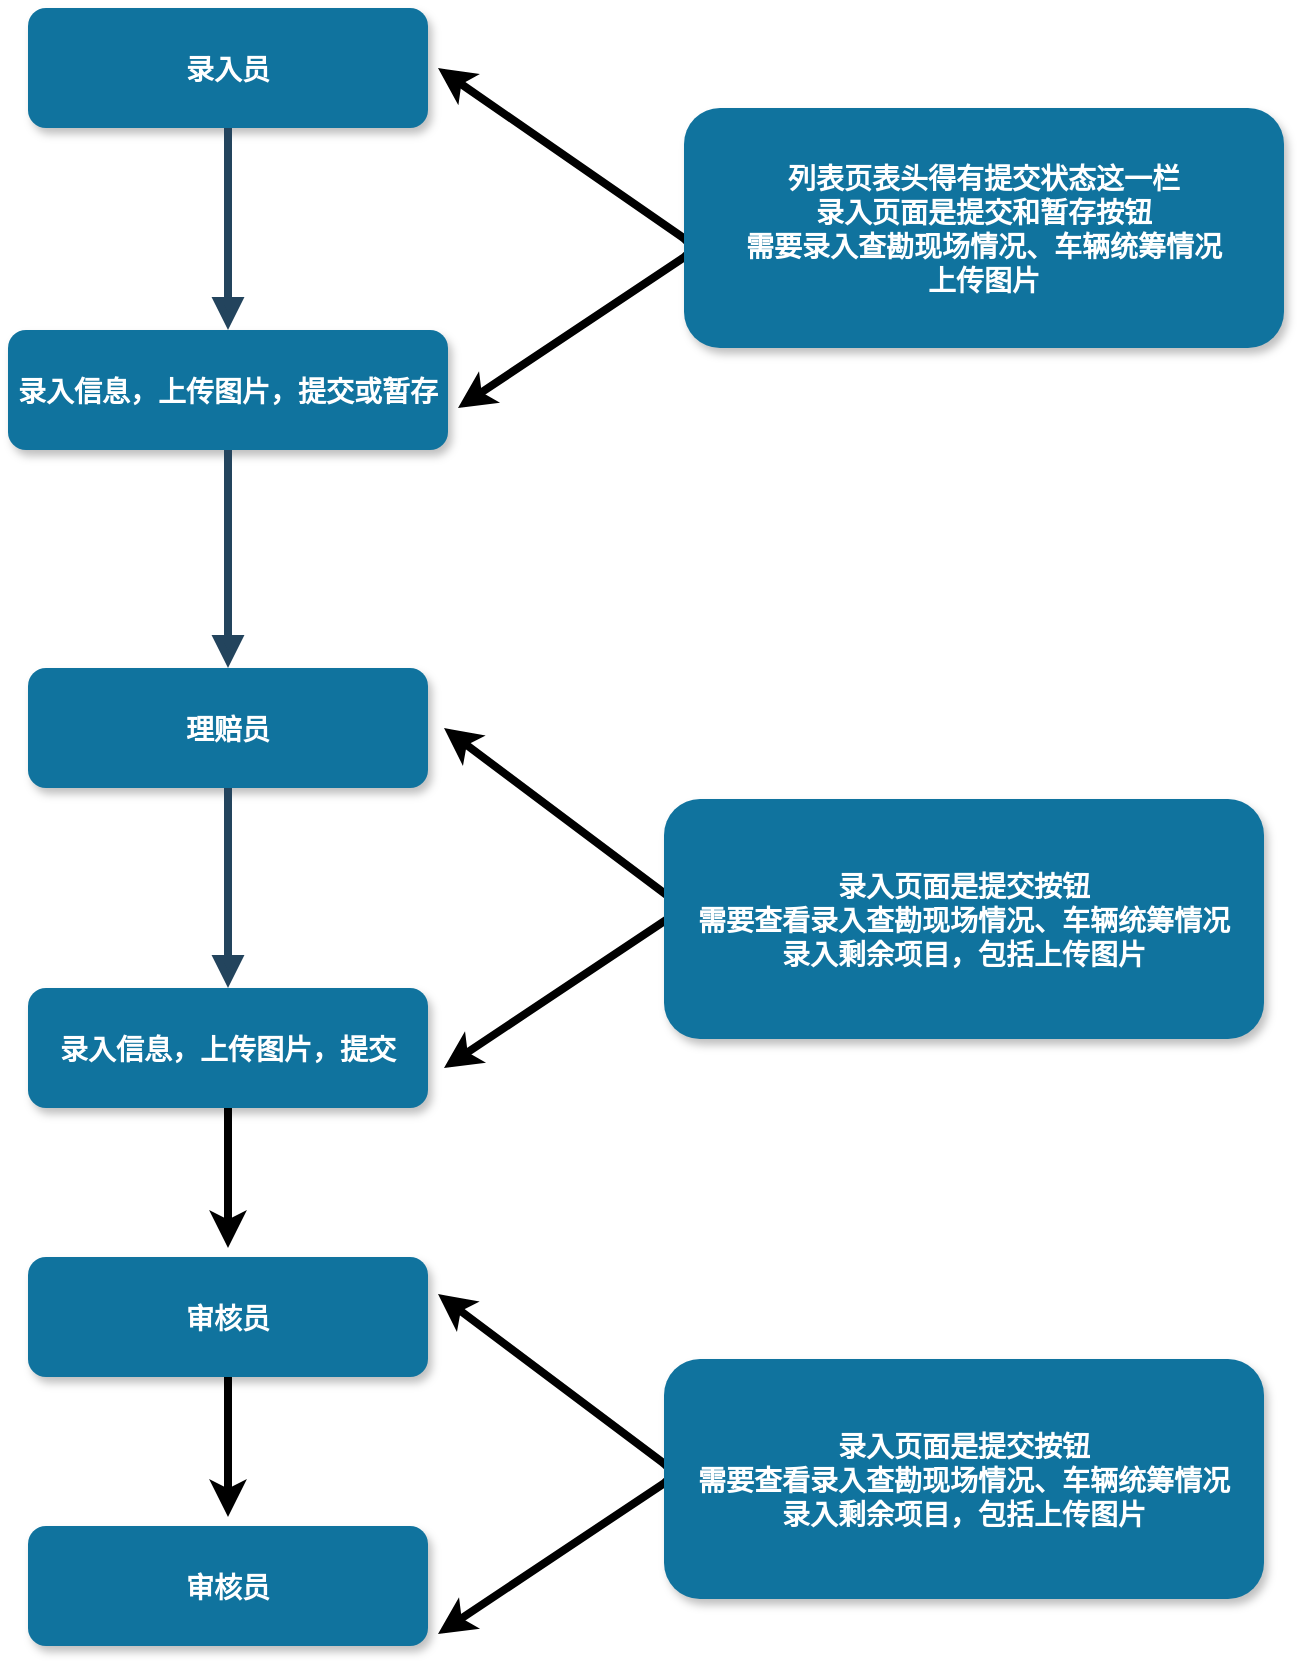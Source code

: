<mxfile version="13.8.0" type="github" pages="2">
  <diagram name="Page-1" id="97916047-d0de-89f5-080d-49f4d83e522f">
    <mxGraphModel dx="1634" dy="747" grid="1" gridSize="10" guides="1" tooltips="1" connect="1" arrows="1" fold="1" page="1" pageScale="1.5" pageWidth="1169" pageHeight="827" background="#ffffff" math="0" shadow="0">
      <root>
        <mxCell id="0" />
        <mxCell id="1" parent="0" />
        <mxCell id="2" value="录入员" style="rounded=1;fillColor=#10739E;strokeColor=none;shadow=1;gradientColor=none;fontStyle=1;fontColor=#FFFFFF;fontSize=14;" parent="1" vertex="1">
          <mxGeometry x="560" y="70" width="200" height="60" as="geometry" />
        </mxCell>
        <mxCell id="3" value="录入信息，上传图片，提交或暂存" style="rounded=1;fillColor=#10739E;strokeColor=none;shadow=1;gradientColor=none;fontStyle=1;fontColor=#FFFFFF;fontSize=14;" parent="1" vertex="1">
          <mxGeometry x="550" y="231" width="220" height="60" as="geometry" />
        </mxCell>
        <mxCell id="13" value="理赔员" style="rounded=1;fillColor=#10739E;strokeColor=none;shadow=1;gradientColor=none;fontStyle=1;fontColor=#FFFFFF;fontSize=14;" parent="1" vertex="1">
          <mxGeometry x="560" y="400" width="200" height="60" as="geometry" />
        </mxCell>
        <mxCell id="LGrF4aPvjSiB4dfjYXlf-71" style="edgeStyle=orthogonalEdgeStyle;rounded=0;jumpSize=6;orthogonalLoop=1;jettySize=auto;html=1;endSize=6;strokeWidth=4;fontSize=14;fontColor=#FFFFFF;" parent="1" edge="1">
          <mxGeometry relative="1" as="geometry">
            <mxPoint x="660" y="690" as="targetPoint" />
            <mxPoint x="660" y="620" as="sourcePoint" />
            <Array as="points">
              <mxPoint x="660" y="670" />
            </Array>
          </mxGeometry>
        </mxCell>
        <mxCell id="14" value="录入信息，上传图片，提交" style="rounded=1;fillColor=#10739E;strokeColor=none;shadow=1;gradientColor=none;fontStyle=1;fontColor=#FFFFFF;fontSize=14;" parent="1" vertex="1">
          <mxGeometry x="560" y="560" width="200" height="60" as="geometry" />
        </mxCell>
        <mxCell id="16" value="审核员" style="rounded=1;fillColor=#10739E;strokeColor=none;shadow=1;gradientColor=none;fontStyle=1;fontColor=#FFFFFF;fontSize=14;" parent="1" vertex="1">
          <mxGeometry x="560" y="694.5" width="200" height="60" as="geometry" />
        </mxCell>
        <mxCell id="29" value="" style="edgeStyle=elbowEdgeStyle;elbow=vertical;strokeWidth=4;endArrow=block;endFill=1;fontStyle=1;strokeColor=#23445D;" parent="1" source="2" target="3" edge="1">
          <mxGeometry x="-90" y="-44.5" width="100" height="100" as="geometry">
            <mxPoint x="-90" y="55.5" as="sourcePoint" />
            <mxPoint x="10" y="-44.5" as="targetPoint" />
          </mxGeometry>
        </mxCell>
        <mxCell id="42" value="" style="edgeStyle=elbowEdgeStyle;elbow=vertical;strokeWidth=4;endArrow=block;endFill=1;fontStyle=1;strokeColor=#23445D;" parent="1" source="13" edge="1">
          <mxGeometry x="-50" y="-44.5" width="100" height="100" as="geometry">
            <mxPoint x="-50" y="55.5" as="sourcePoint" />
            <mxPoint x="660" y="560" as="targetPoint" />
          </mxGeometry>
        </mxCell>
        <mxCell id="54" value="" style="edgeStyle=elbowEdgeStyle;elbow=vertical;strokeWidth=4;endArrow=block;endFill=1;fontStyle=1;strokeColor=#23445D;endSize=6;jumpSize=6;exitX=0.5;exitY=1;exitDx=0;exitDy=0;" parent="1" source="3" target="13" edge="1">
          <mxGeometry x="-90" y="-44.5" width="100" height="100" as="geometry">
            <mxPoint x="660" y="300" as="sourcePoint" />
            <mxPoint x="10" y="-44.5" as="targetPoint" />
            <Array as="points">
              <mxPoint x="660" y="390" />
              <mxPoint x="540" y="345.5" />
            </Array>
          </mxGeometry>
        </mxCell>
        <mxCell id="LGrF4aPvjSiB4dfjYXlf-62" value="" style="endArrow=classic;startArrow=classic;html=1;strokeWidth=4;" parent="1" edge="1">
          <mxGeometry width="50" height="50" relative="1" as="geometry">
            <mxPoint x="765" y="100" as="sourcePoint" />
            <mxPoint x="775" y="270" as="targetPoint" />
            <Array as="points">
              <mxPoint x="895" y="190" />
            </Array>
          </mxGeometry>
        </mxCell>
        <mxCell id="LGrF4aPvjSiB4dfjYXlf-64" value="列表页表头得有提交状态这一栏&#xa;录入页面是提交和暂存按钮&#xa;需要录入查勘现场情况、车辆统筹情况&#xa;上传图片" style="rounded=1;fillColor=#10739E;strokeColor=none;shadow=1;gradientColor=none;fontStyle=1;fontColor=#FFFFFF;fontSize=14;" parent="1" vertex="1">
          <mxGeometry x="888" y="120" width="300" height="120" as="geometry" />
        </mxCell>
        <mxCell id="LGrF4aPvjSiB4dfjYXlf-69" value="" style="endArrow=classic;startArrow=classic;html=1;strokeWidth=4;" parent="1" edge="1">
          <mxGeometry width="50" height="50" relative="1" as="geometry">
            <mxPoint x="768" y="430" as="sourcePoint" />
            <mxPoint x="768" y="600" as="targetPoint" />
            <Array as="points">
              <mxPoint x="888" y="520" />
            </Array>
          </mxGeometry>
        </mxCell>
        <mxCell id="LGrF4aPvjSiB4dfjYXlf-70" value="录入页面是提交按钮&#xa;需要查看录入查勘现场情况、车辆统筹情况&#xa;录入剩余项目，包括上传图片" style="rounded=1;fillColor=#10739E;strokeColor=none;shadow=1;gradientColor=none;fontStyle=1;fontSize=14;fontColor=#FFFFFF;" parent="1" vertex="1">
          <mxGeometry x="878" y="465.5" width="300" height="120" as="geometry" />
        </mxCell>
        <mxCell id="LGrF4aPvjSiB4dfjYXlf-73" style="edgeStyle=orthogonalEdgeStyle;rounded=0;jumpSize=6;orthogonalLoop=1;jettySize=auto;html=1;endSize=6;strokeWidth=4;fontSize=14;fontColor=#FFFFFF;" parent="1" edge="1">
          <mxGeometry relative="1" as="geometry">
            <mxPoint x="660" y="824.5" as="targetPoint" />
            <mxPoint x="660" y="754.5" as="sourcePoint" />
            <Array as="points">
              <mxPoint x="660" y="804.5" />
            </Array>
          </mxGeometry>
        </mxCell>
        <mxCell id="LGrF4aPvjSiB4dfjYXlf-74" value="审核员" style="rounded=1;fillColor=#10739E;strokeColor=none;shadow=1;gradientColor=none;fontStyle=1;fontColor=#FFFFFF;fontSize=14;" parent="1" vertex="1">
          <mxGeometry x="560" y="829" width="200" height="60" as="geometry" />
        </mxCell>
        <mxCell id="LGrF4aPvjSiB4dfjYXlf-77" value="" style="endArrow=classic;startArrow=classic;html=1;strokeWidth=4;" parent="1" edge="1">
          <mxGeometry width="50" height="50" relative="1" as="geometry">
            <mxPoint x="765" y="713" as="sourcePoint" />
            <mxPoint x="765" y="883" as="targetPoint" />
            <Array as="points">
              <mxPoint x="885" y="803" />
            </Array>
          </mxGeometry>
        </mxCell>
        <mxCell id="LGrF4aPvjSiB4dfjYXlf-78" value="录入页面是提交按钮&#xa;需要查看录入查勘现场情况、车辆统筹情况&#xa;录入剩余项目，包括上传图片" style="rounded=1;fillColor=#10739E;strokeColor=none;shadow=1;gradientColor=none;fontStyle=1;fontSize=14;fontColor=#FFFFFF;" parent="1" vertex="1">
          <mxGeometry x="878" y="745.5" width="300" height="120" as="geometry" />
        </mxCell>
      </root>
    </mxGraphModel>
  </diagram>
  <diagram name="Kopija Page-1" id="sIT5yJls2URziNg8MRSp">
    <mxGraphModel dx="1816" dy="830" grid="1" gridSize="10" guides="1" tooltips="1" connect="1" arrows="1" fold="1" page="1" pageScale="1.5" pageWidth="1169" pageHeight="827" background="#ffffff" math="0" shadow="0">
      <root>
        <mxCell id="0Ql-L5QieWBkQXa2ZUsk-0" />
        <mxCell id="0Ql-L5QieWBkQXa2ZUsk-1" parent="0Ql-L5QieWBkQXa2ZUsk-0" />
        <mxCell id="0Ql-L5QieWBkQXa2ZUsk-2" value="录入员" style="rounded=1;fillColor=#10739E;strokeColor=none;shadow=1;gradientColor=none;fontStyle=1;fontColor=#FFFFFF;fontSize=14;" vertex="1" parent="0Ql-L5QieWBkQXa2ZUsk-1">
          <mxGeometry x="560" y="70" width="200" height="60" as="geometry" />
        </mxCell>
        <mxCell id="0Ql-L5QieWBkQXa2ZUsk-3" value="录入信息，上传图片，提交或暂存" style="rounded=1;fillColor=#10739E;strokeColor=none;shadow=1;gradientColor=none;fontStyle=1;fontColor=#FFFFFF;fontSize=14;" vertex="1" parent="0Ql-L5QieWBkQXa2ZUsk-1">
          <mxGeometry x="550" y="231" width="220" height="60" as="geometry" />
        </mxCell>
        <mxCell id="0Ql-L5QieWBkQXa2ZUsk-4" value="理赔员" style="rounded=1;fillColor=#10739E;strokeColor=none;shadow=1;gradientColor=none;fontStyle=1;fontColor=#FFFFFF;fontSize=14;" vertex="1" parent="0Ql-L5QieWBkQXa2ZUsk-1">
          <mxGeometry x="560" y="400" width="200" height="60" as="geometry" />
        </mxCell>
        <mxCell id="0Ql-L5QieWBkQXa2ZUsk-5" style="edgeStyle=orthogonalEdgeStyle;rounded=0;jumpSize=6;orthogonalLoop=1;jettySize=auto;html=1;endSize=6;strokeWidth=4;fontSize=14;fontColor=#FFFFFF;" edge="1" parent="0Ql-L5QieWBkQXa2ZUsk-1">
          <mxGeometry relative="1" as="geometry">
            <mxPoint x="660" y="690" as="targetPoint" />
            <mxPoint x="660" y="620" as="sourcePoint" />
            <Array as="points">
              <mxPoint x="660" y="670" />
            </Array>
          </mxGeometry>
        </mxCell>
        <mxCell id="0Ql-L5QieWBkQXa2ZUsk-6" value="录入信息，上传图片，提交" style="rounded=1;fillColor=#10739E;strokeColor=none;shadow=1;gradientColor=none;fontStyle=1;fontColor=#FFFFFF;fontSize=14;" vertex="1" parent="0Ql-L5QieWBkQXa2ZUsk-1">
          <mxGeometry x="560" y="560" width="200" height="60" as="geometry" />
        </mxCell>
        <mxCell id="0Ql-L5QieWBkQXa2ZUsk-7" value="审核员" style="rounded=1;fillColor=#10739E;strokeColor=none;shadow=1;gradientColor=none;fontStyle=1;fontColor=#FFFFFF;fontSize=14;" vertex="1" parent="0Ql-L5QieWBkQXa2ZUsk-1">
          <mxGeometry x="560" y="694.5" width="200" height="60" as="geometry" />
        </mxCell>
        <mxCell id="0Ql-L5QieWBkQXa2ZUsk-8" value="" style="edgeStyle=elbowEdgeStyle;elbow=vertical;strokeWidth=4;endArrow=block;endFill=1;fontStyle=1;strokeColor=#23445D;" edge="1" parent="0Ql-L5QieWBkQXa2ZUsk-1" source="0Ql-L5QieWBkQXa2ZUsk-2" target="0Ql-L5QieWBkQXa2ZUsk-3">
          <mxGeometry x="-90" y="-44.5" width="100" height="100" as="geometry">
            <mxPoint x="-90" y="55.5" as="sourcePoint" />
            <mxPoint x="10" y="-44.5" as="targetPoint" />
          </mxGeometry>
        </mxCell>
        <mxCell id="0Ql-L5QieWBkQXa2ZUsk-9" value="" style="edgeStyle=elbowEdgeStyle;elbow=vertical;strokeWidth=4;endArrow=block;endFill=1;fontStyle=1;strokeColor=#23445D;" edge="1" parent="0Ql-L5QieWBkQXa2ZUsk-1" source="0Ql-L5QieWBkQXa2ZUsk-4">
          <mxGeometry x="-50" y="-44.5" width="100" height="100" as="geometry">
            <mxPoint x="-50" y="55.5" as="sourcePoint" />
            <mxPoint x="660" y="560" as="targetPoint" />
          </mxGeometry>
        </mxCell>
        <mxCell id="0Ql-L5QieWBkQXa2ZUsk-10" value="" style="edgeStyle=elbowEdgeStyle;elbow=vertical;strokeWidth=4;endArrow=block;endFill=1;fontStyle=1;strokeColor=#23445D;endSize=6;jumpSize=6;exitX=0.5;exitY=1;exitDx=0;exitDy=0;" edge="1" parent="0Ql-L5QieWBkQXa2ZUsk-1" source="0Ql-L5QieWBkQXa2ZUsk-3" target="0Ql-L5QieWBkQXa2ZUsk-4">
          <mxGeometry x="-90" y="-44.5" width="100" height="100" as="geometry">
            <mxPoint x="660" y="300" as="sourcePoint" />
            <mxPoint x="10" y="-44.5" as="targetPoint" />
            <Array as="points">
              <mxPoint x="660" y="390" />
              <mxPoint x="540" y="345.5" />
            </Array>
          </mxGeometry>
        </mxCell>
        <mxCell id="0Ql-L5QieWBkQXa2ZUsk-11" value="" style="endArrow=classic;startArrow=classic;html=1;strokeWidth=4;" edge="1" parent="0Ql-L5QieWBkQXa2ZUsk-1">
          <mxGeometry width="50" height="50" relative="1" as="geometry">
            <mxPoint x="765" y="100" as="sourcePoint" />
            <mxPoint x="775" y="270" as="targetPoint" />
            <Array as="points">
              <mxPoint x="895" y="190" />
            </Array>
          </mxGeometry>
        </mxCell>
        <mxCell id="0Ql-L5QieWBkQXa2ZUsk-12" value="列表页表头得有提交状态这一栏&#xa;录入页面是提交和暂存按钮&#xa;需要录入查勘现场情况、车辆统筹情况&#xa;上传图片" style="rounded=1;fillColor=#10739E;strokeColor=none;shadow=1;gradientColor=none;fontStyle=1;fontColor=#FFFFFF;fontSize=14;" vertex="1" parent="0Ql-L5QieWBkQXa2ZUsk-1">
          <mxGeometry x="888" y="120" width="300" height="120" as="geometry" />
        </mxCell>
        <mxCell id="0Ql-L5QieWBkQXa2ZUsk-13" value="" style="endArrow=classic;startArrow=classic;html=1;strokeWidth=4;" edge="1" parent="0Ql-L5QieWBkQXa2ZUsk-1">
          <mxGeometry width="50" height="50" relative="1" as="geometry">
            <mxPoint x="768" y="430" as="sourcePoint" />
            <mxPoint x="768" y="600" as="targetPoint" />
            <Array as="points">
              <mxPoint x="888" y="520" />
            </Array>
          </mxGeometry>
        </mxCell>
        <mxCell id="0Ql-L5QieWBkQXa2ZUsk-14" value="录入页面是提交按钮&#xa;需要查看录入查勘现场情况、车辆统筹情况&#xa;录入剩余项目，包括上传图片" style="rounded=1;fillColor=#10739E;strokeColor=none;shadow=1;gradientColor=none;fontStyle=1;fontSize=14;fontColor=#FFFFFF;" vertex="1" parent="0Ql-L5QieWBkQXa2ZUsk-1">
          <mxGeometry x="878" y="465.5" width="300" height="120" as="geometry" />
        </mxCell>
        <mxCell id="0Ql-L5QieWBkQXa2ZUsk-15" style="edgeStyle=orthogonalEdgeStyle;rounded=0;jumpSize=6;orthogonalLoop=1;jettySize=auto;html=1;endSize=6;strokeWidth=4;fontSize=14;fontColor=#FFFFFF;" edge="1" parent="0Ql-L5QieWBkQXa2ZUsk-1">
          <mxGeometry relative="1" as="geometry">
            <mxPoint x="660" y="824.5" as="targetPoint" />
            <mxPoint x="660" y="754.5" as="sourcePoint" />
            <Array as="points">
              <mxPoint x="660" y="804.5" />
            </Array>
          </mxGeometry>
        </mxCell>
        <mxCell id="0Ql-L5QieWBkQXa2ZUsk-16" value="审核员" style="rounded=1;fillColor=#10739E;strokeColor=none;shadow=1;gradientColor=none;fontStyle=1;fontColor=#FFFFFF;fontSize=14;" vertex="1" parent="0Ql-L5QieWBkQXa2ZUsk-1">
          <mxGeometry x="560" y="829" width="200" height="60" as="geometry" />
        </mxCell>
        <mxCell id="0Ql-L5QieWBkQXa2ZUsk-17" value="" style="endArrow=classic;startArrow=classic;html=1;strokeWidth=4;" edge="1" parent="0Ql-L5QieWBkQXa2ZUsk-1">
          <mxGeometry width="50" height="50" relative="1" as="geometry">
            <mxPoint x="765" y="713" as="sourcePoint" />
            <mxPoint x="765" y="883" as="targetPoint" />
            <Array as="points">
              <mxPoint x="885" y="803" />
            </Array>
          </mxGeometry>
        </mxCell>
        <mxCell id="0Ql-L5QieWBkQXa2ZUsk-18" value="录入页面是提交按钮&#xa;需要查看录入查勘现场情况、车辆统筹情况&#xa;录入剩余项目，包括上传图片" style="rounded=1;fillColor=#10739E;strokeColor=none;shadow=1;gradientColor=none;fontStyle=1;fontSize=14;fontColor=#FFFFFF;" vertex="1" parent="0Ql-L5QieWBkQXa2ZUsk-1">
          <mxGeometry x="878" y="745.5" width="300" height="120" as="geometry" />
        </mxCell>
      </root>
    </mxGraphModel>
  </diagram>
</mxfile>
